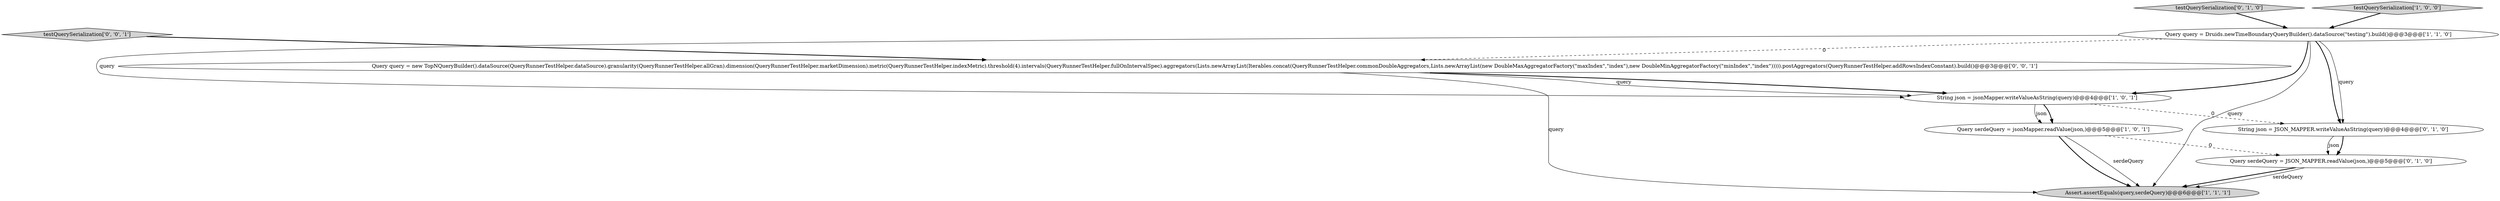 digraph {
8 [style = filled, label = "testQuerySerialization['0', '0', '1']", fillcolor = lightgray, shape = diamond image = "AAA0AAABBB3BBB"];
2 [style = filled, label = "String json = jsonMapper.writeValueAsString(query)@@@4@@@['1', '0', '1']", fillcolor = white, shape = ellipse image = "AAA0AAABBB1BBB"];
9 [style = filled, label = "Query query = new TopNQueryBuilder().dataSource(QueryRunnerTestHelper.dataSource).granularity(QueryRunnerTestHelper.allGran).dimension(QueryRunnerTestHelper.marketDimension).metric(QueryRunnerTestHelper.indexMetric).threshold(4).intervals(QueryRunnerTestHelper.fullOnIntervalSpec).aggregators(Lists.newArrayList(Iterables.concat(QueryRunnerTestHelper.commonDoubleAggregators,Lists.newArrayList(new DoubleMaxAggregatorFactory(\"maxIndex\",\"index\"),new DoubleMinAggregatorFactory(\"minIndex\",\"index\"))))).postAggregators(QueryRunnerTestHelper.addRowsIndexConstant).build()@@@3@@@['0', '0', '1']", fillcolor = white, shape = ellipse image = "AAA0AAABBB3BBB"];
3 [style = filled, label = "Query query = Druids.newTimeBoundaryQueryBuilder().dataSource(\"testing\").build()@@@3@@@['1', '1', '0']", fillcolor = white, shape = ellipse image = "AAA0AAABBB1BBB"];
6 [style = filled, label = "Query serdeQuery = JSON_MAPPER.readValue(json,)@@@5@@@['0', '1', '0']", fillcolor = white, shape = ellipse image = "AAA1AAABBB2BBB"];
0 [style = filled, label = "Assert.assertEquals(query,serdeQuery)@@@6@@@['1', '1', '1']", fillcolor = lightgray, shape = ellipse image = "AAA0AAABBB1BBB"];
4 [style = filled, label = "Query serdeQuery = jsonMapper.readValue(json,)@@@5@@@['1', '0', '1']", fillcolor = white, shape = ellipse image = "AAA0AAABBB1BBB"];
7 [style = filled, label = "String json = JSON_MAPPER.writeValueAsString(query)@@@4@@@['0', '1', '0']", fillcolor = white, shape = ellipse image = "AAA1AAABBB2BBB"];
5 [style = filled, label = "testQuerySerialization['0', '1', '0']", fillcolor = lightgray, shape = diamond image = "AAA0AAABBB2BBB"];
1 [style = filled, label = "testQuerySerialization['1', '0', '0']", fillcolor = lightgray, shape = diamond image = "AAA0AAABBB1BBB"];
8->9 [style = bold, label=""];
2->4 [style = bold, label=""];
3->2 [style = bold, label=""];
6->0 [style = bold, label=""];
9->0 [style = solid, label="query"];
7->6 [style = bold, label=""];
9->2 [style = bold, label=""];
4->0 [style = solid, label="serdeQuery"];
6->0 [style = solid, label="serdeQuery"];
3->7 [style = bold, label=""];
3->2 [style = solid, label="query"];
3->0 [style = solid, label="query"];
2->7 [style = dashed, label="0"];
4->6 [style = dashed, label="0"];
1->3 [style = bold, label=""];
9->2 [style = solid, label="query"];
7->6 [style = solid, label="json"];
3->7 [style = solid, label="query"];
5->3 [style = bold, label=""];
3->9 [style = dashed, label="0"];
4->0 [style = bold, label=""];
2->4 [style = solid, label="json"];
}
